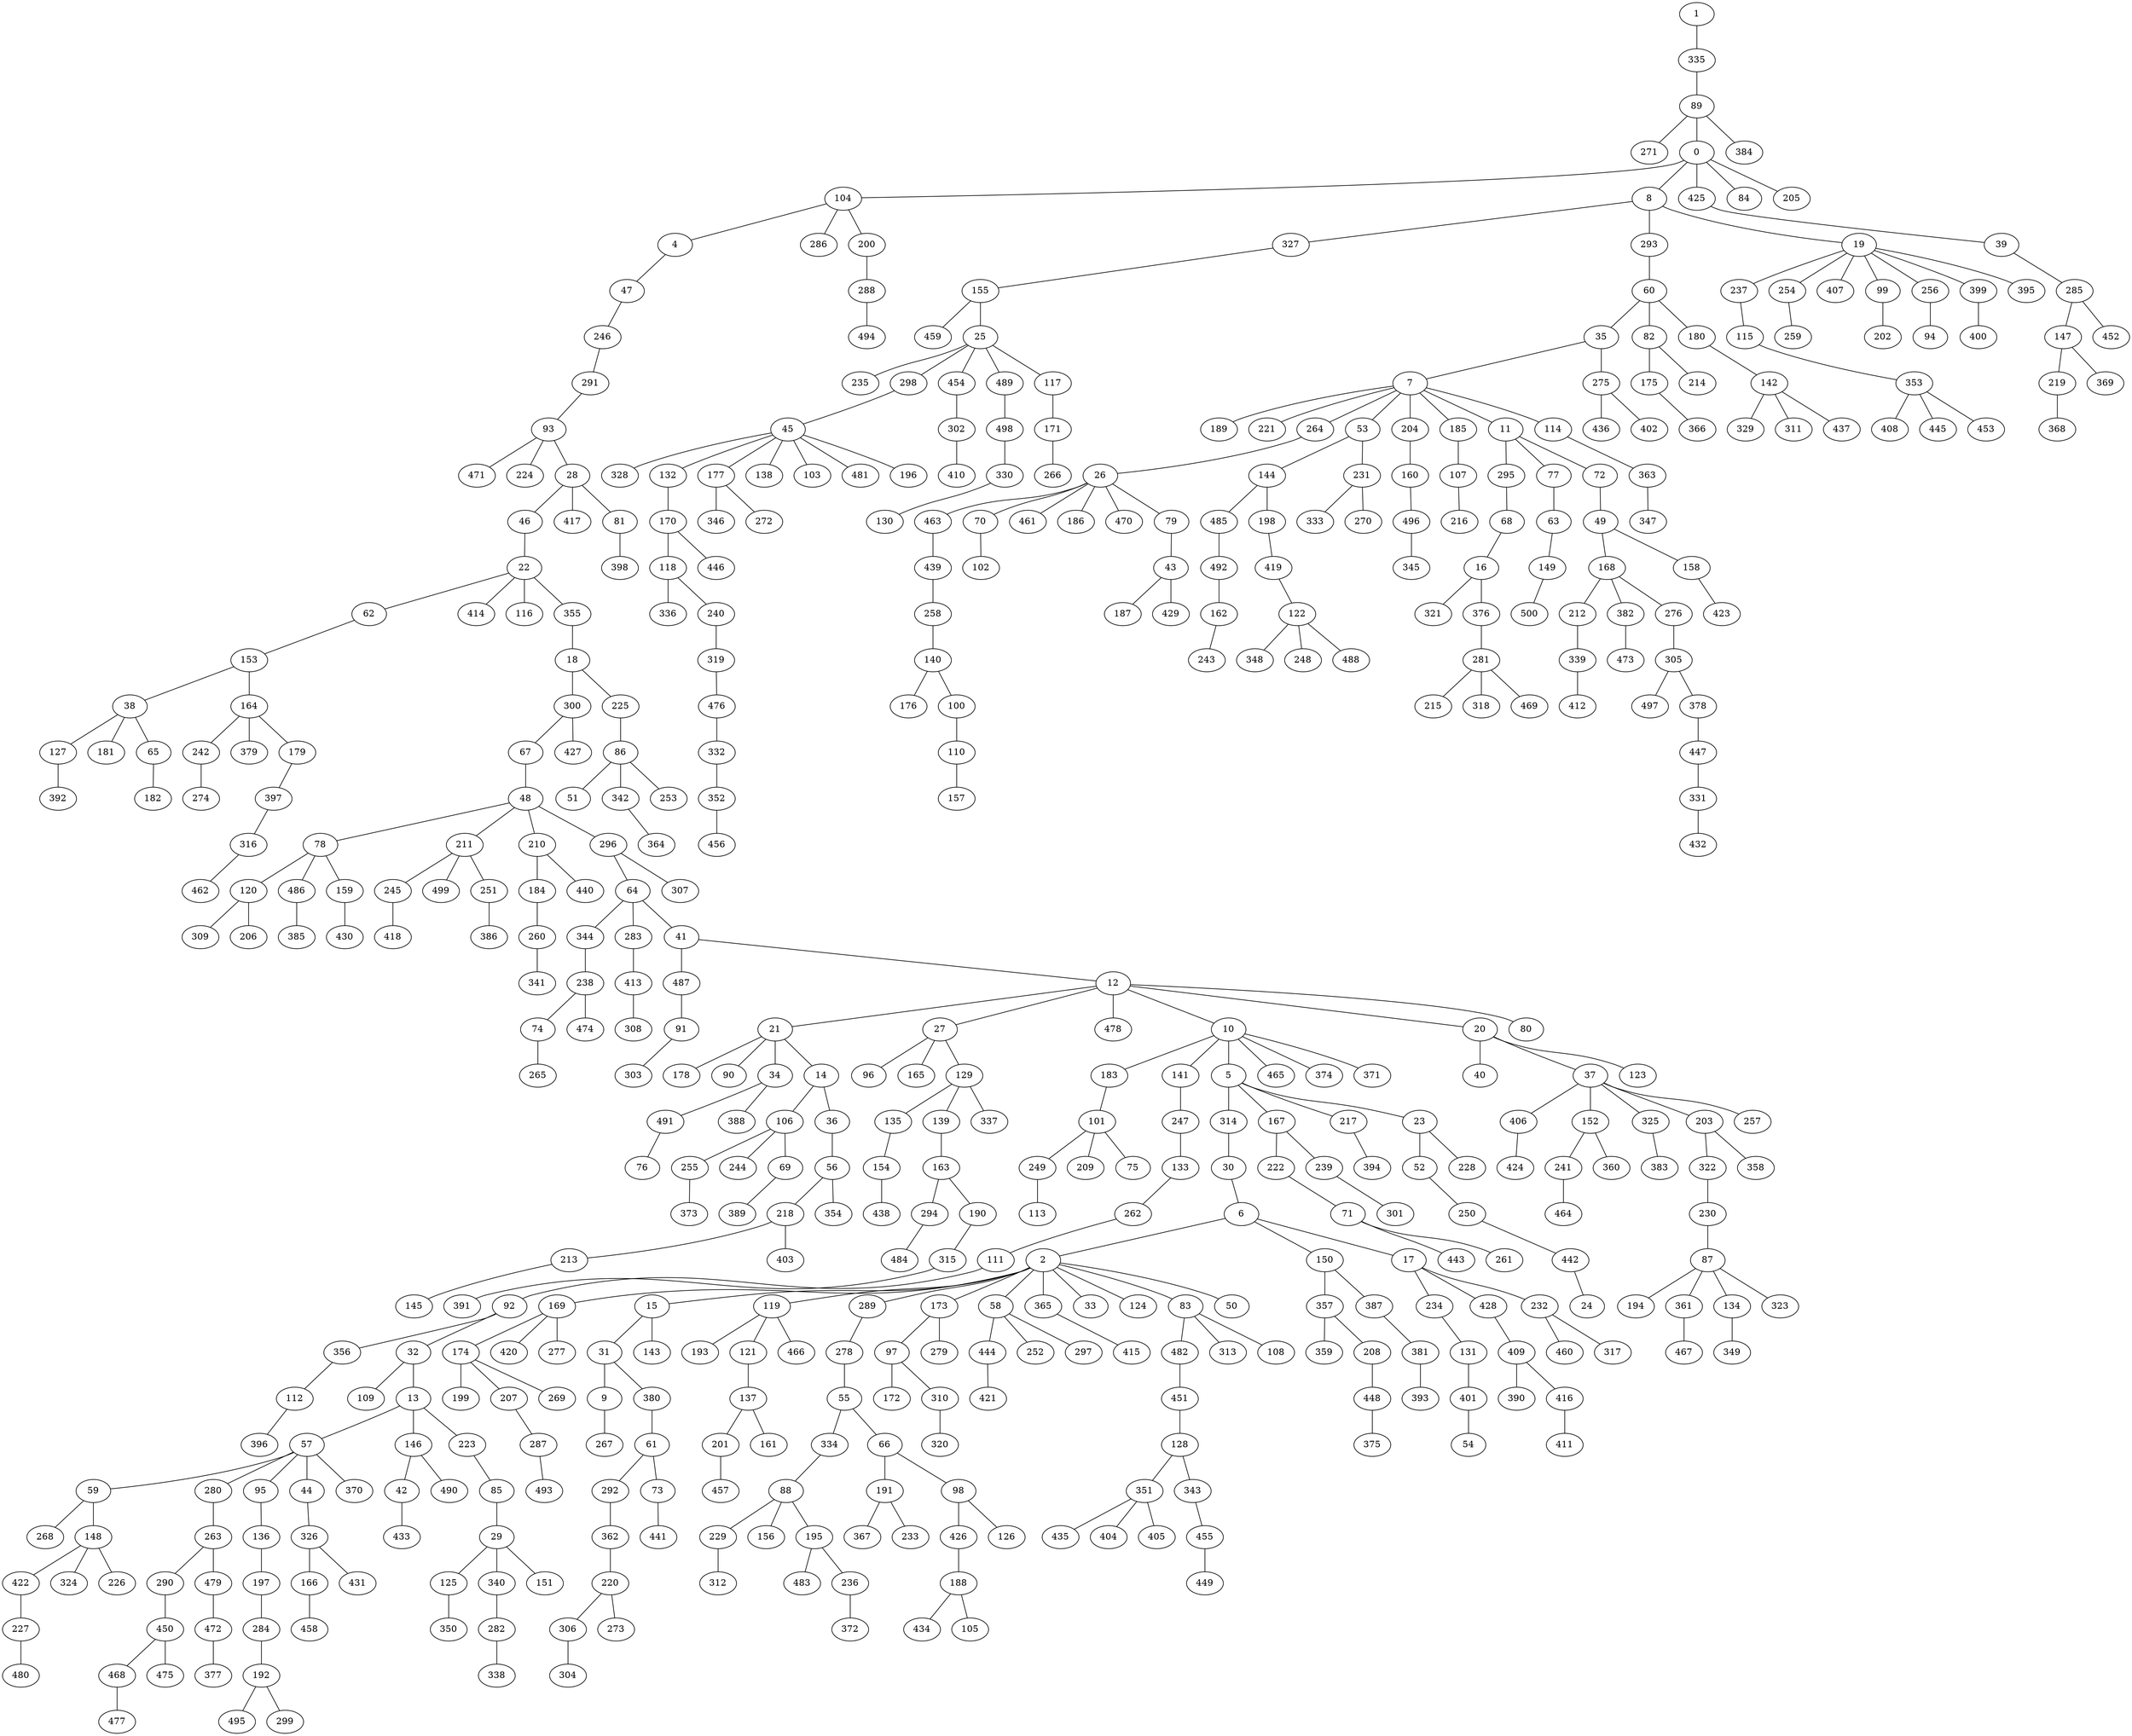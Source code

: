 strict graph G {
1;
335;
89;
271;
0;
104;
4;
47;
246;
291;
93;
471;
224;
28;
46;
22;
62;
153;
38;
127;
392;
181;
65;
182;
164;
242;
274;
379;
179;
397;
316;
462;
414;
116;
355;
18;
300;
67;
48;
78;
120;
309;
206;
486;
385;
159;
430;
211;
245;
418;
499;
251;
386;
210;
184;
260;
341;
440;
296;
64;
344;
238;
74;
265;
474;
283;
413;
308;
41;
487;
91;
303;
12;
21;
178;
90;
34;
491;
76;
388;
14;
106;
255;
373;
244;
69;
389;
36;
56;
218;
213;
145;
403;
354;
27;
96;
165;
129;
135;
154;
438;
139;
163;
294;
484;
190;
315;
391;
337;
478;
10;
183;
101;
249;
113;
209;
75;
141;
247;
133;
262;
111;
92;
356;
112;
396;
32;
109;
13;
57;
59;
268;
148;
422;
227;
480;
324;
226;
280;
263;
290;
450;
468;
477;
475;
479;
472;
377;
95;
136;
197;
284;
192;
495;
299;
44;
326;
166;
458;
431;
370;
146;
42;
433;
490;
223;
85;
29;
125;
350;
340;
282;
338;
151;
5;
314;
30;
6;
2;
169;
174;
199;
207;
287;
493;
269;
420;
277;
15;
31;
9;
267;
380;
61;
292;
362;
220;
306;
304;
273;
73;
441;
143;
119;
193;
121;
137;
201;
457;
161;
466;
289;
278;
55;
334;
88;
229;
312;
156;
195;
483;
236;
372;
66;
191;
367;
233;
98;
426;
188;
434;
105;
126;
173;
97;
172;
310;
320;
279;
58;
444;
421;
252;
297;
365;
415;
33;
124;
83;
482;
451;
128;
351;
435;
404;
405;
343;
455;
449;
313;
108;
50;
150;
357;
359;
208;
448;
375;
387;
381;
393;
17;
234;
131;
401;
54;
428;
409;
390;
416;
411;
232;
460;
317;
167;
222;
71;
443;
261;
239;
301;
217;
394;
23;
52;
250;
442;
24;
228;
465;
374;
371;
20;
40;
37;
406;
424;
152;
241;
464;
360;
325;
383;
203;
322;
230;
87;
194;
361;
467;
134;
349;
323;
358;
257;
123;
80;
307;
427;
225;
86;
51;
342;
364;
253;
417;
81;
398;
286;
200;
288;
494;
8;
327;
155;
459;
25;
235;
298;
45;
328;
132;
170;
118;
336;
240;
319;
476;
332;
352;
456;
446;
177;
346;
272;
138;
103;
481;
196;
454;
302;
410;
489;
498;
330;
130;
117;
171;
266;
293;
60;
35;
7;
189;
221;
264;
26;
463;
439;
258;
140;
176;
100;
110;
157;
70;
102;
461;
186;
470;
79;
43;
187;
429;
53;
144;
485;
492;
162;
243;
198;
419;
122;
348;
248;
488;
231;
333;
270;
204;
160;
496;
345;
185;
107;
216;
11;
295;
68;
16;
321;
376;
281;
215;
318;
469;
77;
63;
149;
500;
72;
49;
168;
212;
339;
412;
382;
473;
276;
305;
497;
378;
447;
331;
432;
158;
423;
114;
363;
347;
275;
436;
402;
82;
175;
366;
214;
180;
142;
329;
311;
437;
19;
237;
115;
353;
408;
445;
453;
254;
259;
407;
99;
202;
256;
94;
399;
400;
395;
425;
39;
285;
147;
219;
368;
369;
452;
84;
205;
384;
136 -- 197;
300 -- 67;
77 -- 63;
47 -- 246;
15 -- 31;
177 -- 272;
147 -- 369;
184 -- 260;
35 -- 7;
223 -- 85;
71 -- 443;
22 -- 414;
2 -- 365;
256 -- 94;
20 -- 123;
152 -- 241;
485 -- 492;
32 -- 13;
2 -- 58;
201 -- 457;
413 -- 308;
28 -- 417;
19 -- 237;
57 -- 370;
68 -- 16;
2 -- 15;
56 -- 354;
278 -- 55;
13 -- 223;
11 -- 72;
426 -- 188;
326 -- 166;
29 -- 125;
30 -- 6;
66 -- 98;
39 -- 285;
281 -- 469;
327 -- 155;
19 -- 395;
11 -- 295;
0 -- 205;
190 -- 315;
60 -- 180;
211 -- 245;
310 -- 320;
319 -- 476;
67 -- 48;
27 -- 96;
97 -- 310;
362 -- 220;
351 -- 405;
83 -- 482;
26 -- 470;
149 -- 500;
82 -- 175;
382 -- 473;
164 -- 179;
10 -- 183;
152 -- 360;
57 -- 95;
211 -- 499;
81 -- 398;
58 -- 444;
153 -- 164;
234 -- 131;
140 -- 100;
322 -- 230;
262 -- 111;
74 -- 265;
59 -- 268;
7 -- 221;
238 -- 474;
58 -- 297;
236 -- 372;
210 -- 440;
288 -- 494;
48 -- 296;
93 -- 224;
99 -- 202;
49 -- 158;
60 -- 82;
5 -- 217;
355 -- 18;
163 -- 294;
222 -- 71;
169 -- 420;
7 -- 53;
31 -- 9;
115 -- 353;
82 -- 214;
64 -- 344;
343 -- 455;
291 -- 93;
334 -- 88;
197 -- 284;
455 -- 449;
185 -- 107;
10 -- 5;
378 -- 447;
119 -- 193;
19 -- 407;
2 -- 124;
31 -- 380;
17 -- 232;
260 -- 341;
376 -- 281;
2 -- 169;
37 -- 257;
26 -- 186;
135 -- 154;
294 -- 484;
89 -- 0;
88 -- 195;
191 -- 233;
93 -- 28;
2 -- 83;
447 -- 331;
173 -- 97;
158 -- 423;
210 -- 184;
21 -- 178;
38 -- 127;
295 -- 68;
231 -- 333;
106 -- 255;
122 -- 488;
36 -- 56;
296 -- 64;
37 -- 325;
119 -- 121;
442 -- 24;
64 -- 283;
183 -- 101;
48 -- 211;
150 -- 387;
0 -- 8;
406 -- 424;
177 -- 346;
38 -- 65;
25 -- 489;
25 -- 117;
56 -- 218;
60 -- 35;
53 -- 144;
144 -- 485;
129 -- 135;
148 -- 324;
7 -- 114;
101 -- 75;
220 -- 306;
188 -- 105;
170 -- 118;
6 -- 150;
129 -- 139;
142 -- 311;
86 -- 253;
496 -- 345;
10 -- 371;
72 -- 49;
83 -- 108;
419 -- 122;
141 -- 247;
380 -- 61;
95 -- 136;
169 -- 277;
263 -- 290;
111 -- 92;
387 -- 381;
78 -- 486;
258 -- 140;
45 -- 103;
302 -- 410;
298 -- 45;
482 -- 451;
58 -- 252;
315 -- 391;
29 -- 151;
55 -- 334;
86 -- 342;
44 -- 326;
106 -- 244;
246 -- 291;
137 -- 161;
117 -- 171;
92 -- 32;
472 -- 377;
45 -- 138;
220 -- 273;
12 -- 10;
2 -- 173;
409 -- 416;
361 -- 467;
168 -- 276;
170 -- 446;
91 -- 303;
48 -- 78;
120 -- 206;
133 -- 262;
92 -- 356;
9 -- 267;
191 -- 367;
264 -- 26;
45 -- 481;
64 -- 41;
87 -- 134;
219 -- 368;
144 -- 198;
110 -- 157;
351 -- 435;
147 -- 219;
37 -- 152;
57 -- 280;
41 -- 487;
289 -- 278;
146 -- 42;
245 -- 418;
381 -- 393;
290 -- 450;
12 -- 27;
29 -- 340;
28 -- 81;
137 -- 201;
357 -- 359;
2 -- 50;
87 -- 361;
127 -- 392;
26 -- 70;
19 -- 254;
397 -- 316;
78 -- 120;
17 -- 234;
335 -- 89;
63 -- 149;
283 -- 413;
167 -- 239;
163 -- 190;
21 -- 90;
454 -- 302;
7 -- 204;
55 -- 66;
492 -- 162;
409 -- 390;
57 -- 59;
22 -- 62;
28 -- 46;
357 -- 208;
275 -- 402;
153 -- 38;
8 -- 327;
132 -- 170;
6 -- 17;
171 -- 266;
296 -- 307;
62 -- 153;
119 -- 466;
451 -- 128;
353 -- 445;
293 -- 60;
11 -- 77;
0 -- 104;
146 -- 490;
37 -- 406;
45 -- 177;
422 -- 227;
125 -- 350;
155 -- 25;
249 -- 113;
114 -- 363;
12 -- 478;
128 -- 343;
232 -- 317;
10 -- 465;
179 -- 397;
45 -- 328;
340 -- 282;
238 -- 74;
487 -- 91;
23 -- 52;
439 -- 258;
192 -- 495;
292 -- 362;
85 -- 29;
65 -- 182;
37 -- 203;
69 -- 389;
25 -- 454;
200 -- 288;
43 -- 429;
13 -- 57;
8 -- 293;
19 -- 256;
425 -- 39;
112 -- 396;
15 -- 143;
5 -- 314;
352 -- 456;
2 -- 119;
217 -- 394;
17 -- 428;
104 -- 4;
120 -- 309;
131 -- 401;
20 -- 37;
19 -- 99;
142 -- 437;
14 -- 106;
169 -- 174;
12 -- 80;
2 -- 33;
450 -- 468;
20 -- 40;
22 -- 116;
16 -- 321;
344 -- 238;
188 -- 434;
45 -- 196;
250 -- 442;
203 -- 358;
305 -- 378;
263 -- 479;
18 -- 300;
339 -- 412;
78 -- 159;
208 -- 448;
203 -- 322;
12 -- 21;
48 -- 210;
175 -- 366;
87 -- 194;
0 -- 425;
225 -- 86;
229 -- 312;
174 -- 269;
416 -- 411;
332 -- 352;
118 -- 336;
331 -- 432;
276 -- 305;
107 -- 216;
35 -- 275;
4 -- 47;
230 -- 87;
27 -- 165;
363 -- 347;
52 -- 250;
93 -- 471;
45 -- 132;
486 -- 385;
59 -- 148;
281 -- 318;
479 -- 472;
5 -- 167;
87 -- 323;
284 -- 192;
26 -- 461;
428 -- 409;
128 -- 351;
53 -- 231;
21 -- 14;
282 -- 338;
212 -- 339;
180 -- 142;
251 -- 386;
195 -- 483;
43 -- 187;
160 -- 496;
444 -- 421;
213 -- 145;
164 -- 379;
173 -- 279;
401 -- 54;
104 -- 286;
100 -- 110;
7 -- 185;
129 -- 337;
7 -- 189;
25 -- 298;
342 -- 364;
365 -- 415;
61 -- 73;
66 -- 191;
18 -- 225;
489 -- 498;
218 -- 403;
83 -- 313;
240 -- 319;
61 -- 292;
41 -- 12;
139 -- 163;
164 -- 242;
27 -- 129;
32 -- 109;
174 -- 199;
10 -- 141;
195 -- 236;
122 -- 248;
476 -- 332;
16 -- 376;
23 -- 228;
281 -- 215;
88 -- 229;
0 -- 84;
198 -- 419;
463 -- 439;
148 -- 422;
491 -- 76;
26 -- 79;
34 -- 491;
19 -- 399;
287 -- 493;
2 -- 289;
285 -- 147;
1 -- 335;
70 -- 102;
148 -- 226;
89 -- 271;
314 -- 30;
98 -- 126;
399 -- 400;
8 -- 19;
280 -- 263;
168 -- 212;
101 -- 209;
155 -- 459;
88 -- 156;
306 -- 304;
300 -- 427;
97 -- 172;
25 -- 235;
353 -- 408;
104 -- 200;
247 -- 133;
450 -- 475;
7 -- 11;
159 -- 430;
285 -- 452;
42 -- 433;
154 -- 438;
227 -- 480;
57 -- 44;
351 -- 404;
118 -- 240;
168 -- 382;
242 -- 274;
468 -- 477;
204 -- 160;
89 -- 384;
13 -- 146;
12 -- 20;
316 -- 462;
122 -- 348;
448 -- 375;
38 -- 181;
10 -- 374;
134 -- 349;
207 -- 287;
192 -- 299;
121 -- 137;
46 -- 22;
498 -- 330;
162 -- 243;
21 -- 34;
142 -- 329;
86 -- 51;
71 -- 261;
174 -- 207;
255 -- 373;
325 -- 383;
254 -- 259;
218 -- 213;
140 -- 176;
353 -- 453;
14 -- 36;
326 -- 431;
305 -- 497;
356 -- 112;
241 -- 464;
101 -- 249;
211 -- 251;
232 -- 460;
98 -- 426;
330 -- 130;
239 -- 301;
231 -- 270;
106 -- 69;
22 -- 355;
166 -- 458;
167 -- 222;
79 -- 43;
150 -- 357;
49 -- 168;
34 -- 388;
26 -- 463;
237 -- 115;
5 -- 23;
7 -- 264;
275 -- 436;
73 -- 441;
6 -- 2;
}
